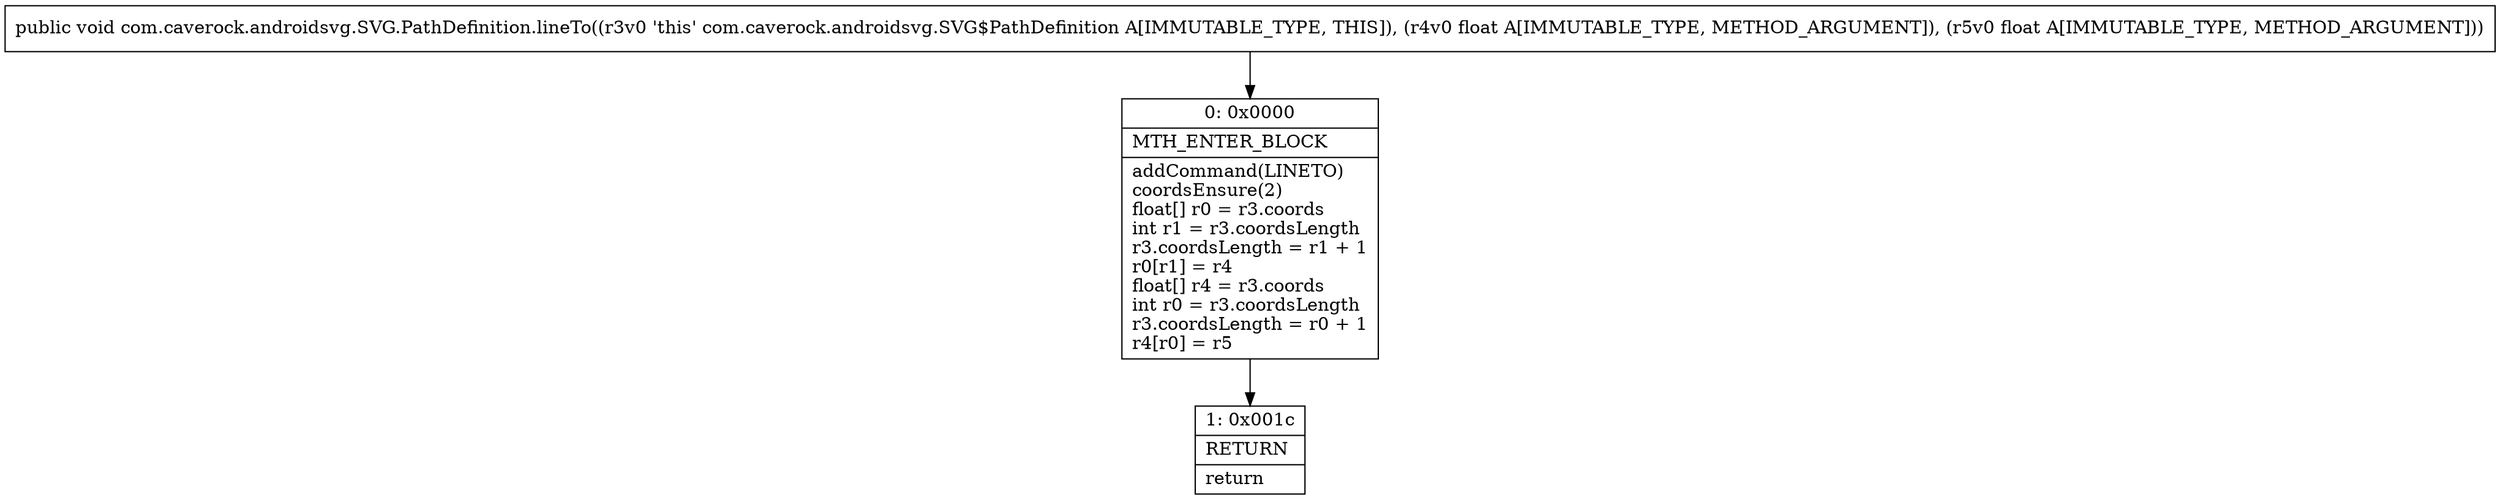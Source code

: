digraph "CFG forcom.caverock.androidsvg.SVG.PathDefinition.lineTo(FF)V" {
Node_0 [shape=record,label="{0\:\ 0x0000|MTH_ENTER_BLOCK\l|addCommand(LINETO)\lcoordsEnsure(2)\lfloat[] r0 = r3.coords\lint r1 = r3.coordsLength\lr3.coordsLength = r1 + 1\lr0[r1] = r4\lfloat[] r4 = r3.coords\lint r0 = r3.coordsLength\lr3.coordsLength = r0 + 1\lr4[r0] = r5\l}"];
Node_1 [shape=record,label="{1\:\ 0x001c|RETURN\l|return\l}"];
MethodNode[shape=record,label="{public void com.caverock.androidsvg.SVG.PathDefinition.lineTo((r3v0 'this' com.caverock.androidsvg.SVG$PathDefinition A[IMMUTABLE_TYPE, THIS]), (r4v0 float A[IMMUTABLE_TYPE, METHOD_ARGUMENT]), (r5v0 float A[IMMUTABLE_TYPE, METHOD_ARGUMENT])) }"];
MethodNode -> Node_0;
Node_0 -> Node_1;
}

